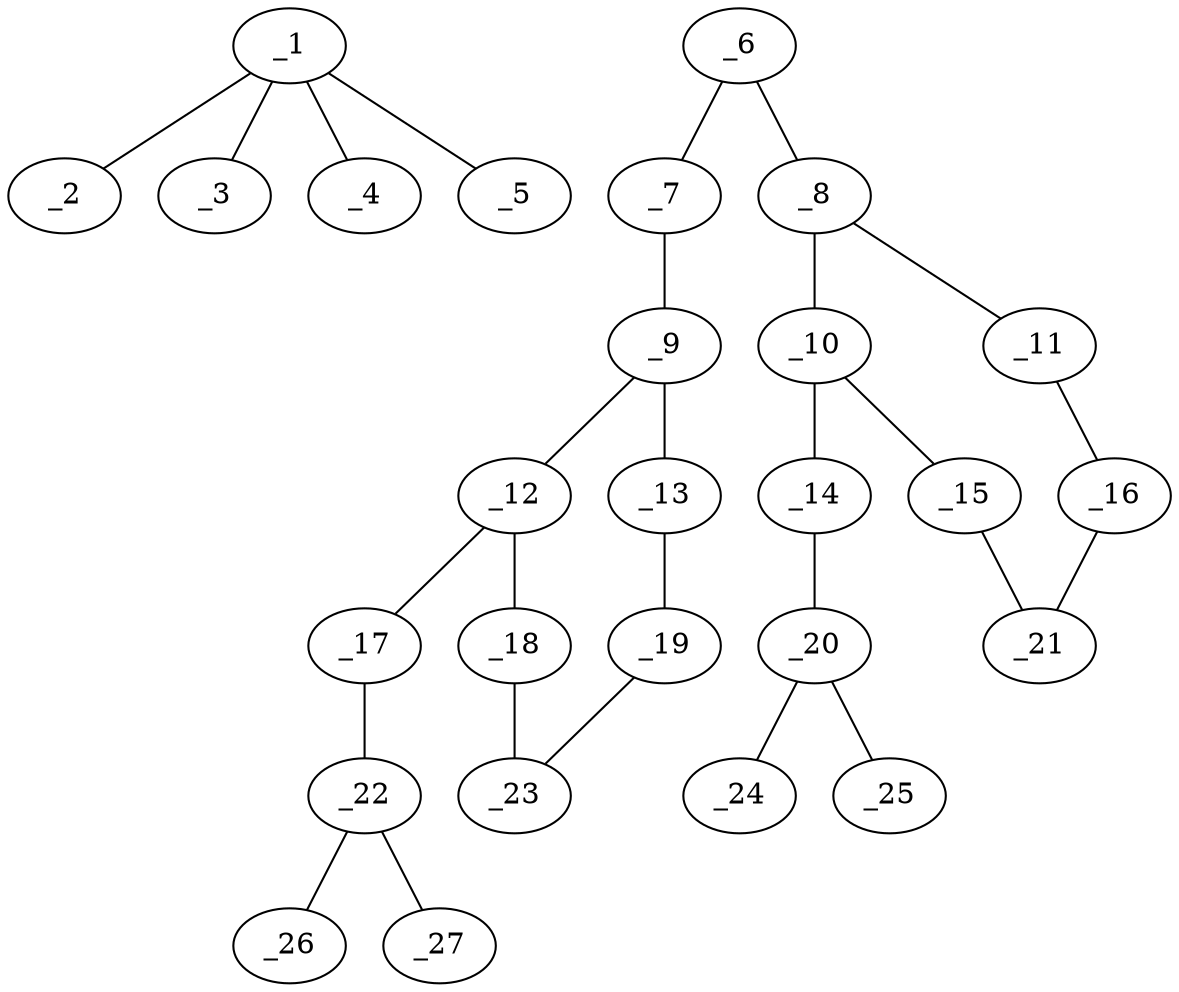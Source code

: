 graph molid20625 {
	_1	 [charge=0,
		chem=5,
		symbol="S  ",
		x="2.866",
		y=0];
	_2	 [charge=0,
		chem=2,
		symbol="O  ",
		x="3.7321",
		y="0.5"];
	_1 -- _2	 [valence=2];
	_3	 [charge=0,
		chem=2,
		symbol="O  ",
		x=2,
		y="-0.5"];
	_1 -- _3	 [valence=2];
	_4	 [charge=0,
		chem=2,
		symbol="O  ",
		x="3.366",
		y="-0.866"];
	_1 -- _4	 [valence=1];
	_5	 [charge=0,
		chem=2,
		symbol="O  ",
		x="2.366",
		y="0.866"];
	_1 -- _5	 [valence=1];
	_6	 [charge=0,
		chem=5,
		symbol="S  ",
		x="9.1962",
		y="-0.25"];
	_7	 [charge=0,
		chem=5,
		symbol="S  ",
		x="10.0622",
		y="0.25"];
	_6 -- _7	 [valence=1];
	_8	 [charge=0,
		chem=1,
		symbol="C  ",
		x="9.1962",
		y="-1.25"];
	_6 -- _8	 [valence=1];
	_9	 [charge=0,
		chem=1,
		symbol="C  ",
		x="10.0622",
		y="1.25"];
	_7 -- _9	 [valence=1];
	_10	 [charge=0,
		chem=1,
		symbol="C  ",
		x="8.3301",
		y="-1.75"];
	_8 -- _10	 [valence=2];
	_11	 [charge=0,
		chem=1,
		symbol="C  ",
		x="10.0622",
		y="-1.75"];
	_8 -- _11	 [valence=1];
	_12	 [charge=0,
		chem=1,
		symbol="C  ",
		x="10.9282",
		y="1.75"];
	_9 -- _12	 [valence=2];
	_13	 [charge=0,
		chem=1,
		symbol="C  ",
		x="9.1962",
		y="1.75"];
	_9 -- _13	 [valence=1];
	_14	 [charge=0,
		chem=4,
		symbol="N  ",
		x="7.4641",
		y="-1.25"];
	_10 -- _14	 [valence=1];
	_15	 [charge=0,
		chem=1,
		symbol="C  ",
		x="8.3301",
		y="-2.75"];
	_10 -- _15	 [valence=1];
	_16	 [charge=0,
		chem=1,
		symbol="C  ",
		x="10.0622",
		y="-2.75"];
	_11 -- _16	 [valence=2];
	_17	 [charge=0,
		chem=4,
		symbol="N  ",
		x="11.7942",
		y="1.25"];
	_12 -- _17	 [valence=1];
	_18	 [charge=0,
		chem=1,
		symbol="C  ",
		x="10.9282",
		y="2.75"];
	_12 -- _18	 [valence=1];
	_19	 [charge=0,
		chem=1,
		symbol="C  ",
		x="9.1962",
		y="2.75"];
	_13 -- _19	 [valence=2];
	_20	 [charge=0,
		chem=1,
		symbol="C  ",
		x="6.5981",
		y="-1.75"];
	_14 -- _20	 [valence=1];
	_21	 [charge=0,
		chem=1,
		symbol="C  ",
		x="9.1961",
		y="-3.25"];
	_15 -- _21	 [valence=2];
	_16 -- _21	 [valence=1];
	_22	 [charge=0,
		chem=1,
		symbol="C  ",
		x="12.6603",
		y="1.75"];
	_17 -- _22	 [valence=1];
	_23	 [charge=0,
		chem=1,
		symbol="C  ",
		x="10.0622",
		y="3.25"];
	_18 -- _23	 [valence=2];
	_19 -- _23	 [valence=1];
	_24	 [charge=0,
		chem=4,
		symbol="N  ",
		x="5.7321",
		y="-1.25"];
	_20 -- _24	 [valence=2];
	_25	 [charge=0,
		chem=4,
		symbol="N  ",
		x="6.5981",
		y="-2.75"];
	_20 -- _25	 [valence=1];
	_26	 [charge=0,
		chem=4,
		symbol="N  ",
		x="13.5263",
		y="1.25"];
	_22 -- _26	 [valence=2];
	_27	 [charge=0,
		chem=4,
		symbol="N  ",
		x="12.6603",
		y="2.75"];
	_22 -- _27	 [valence=1];
}
